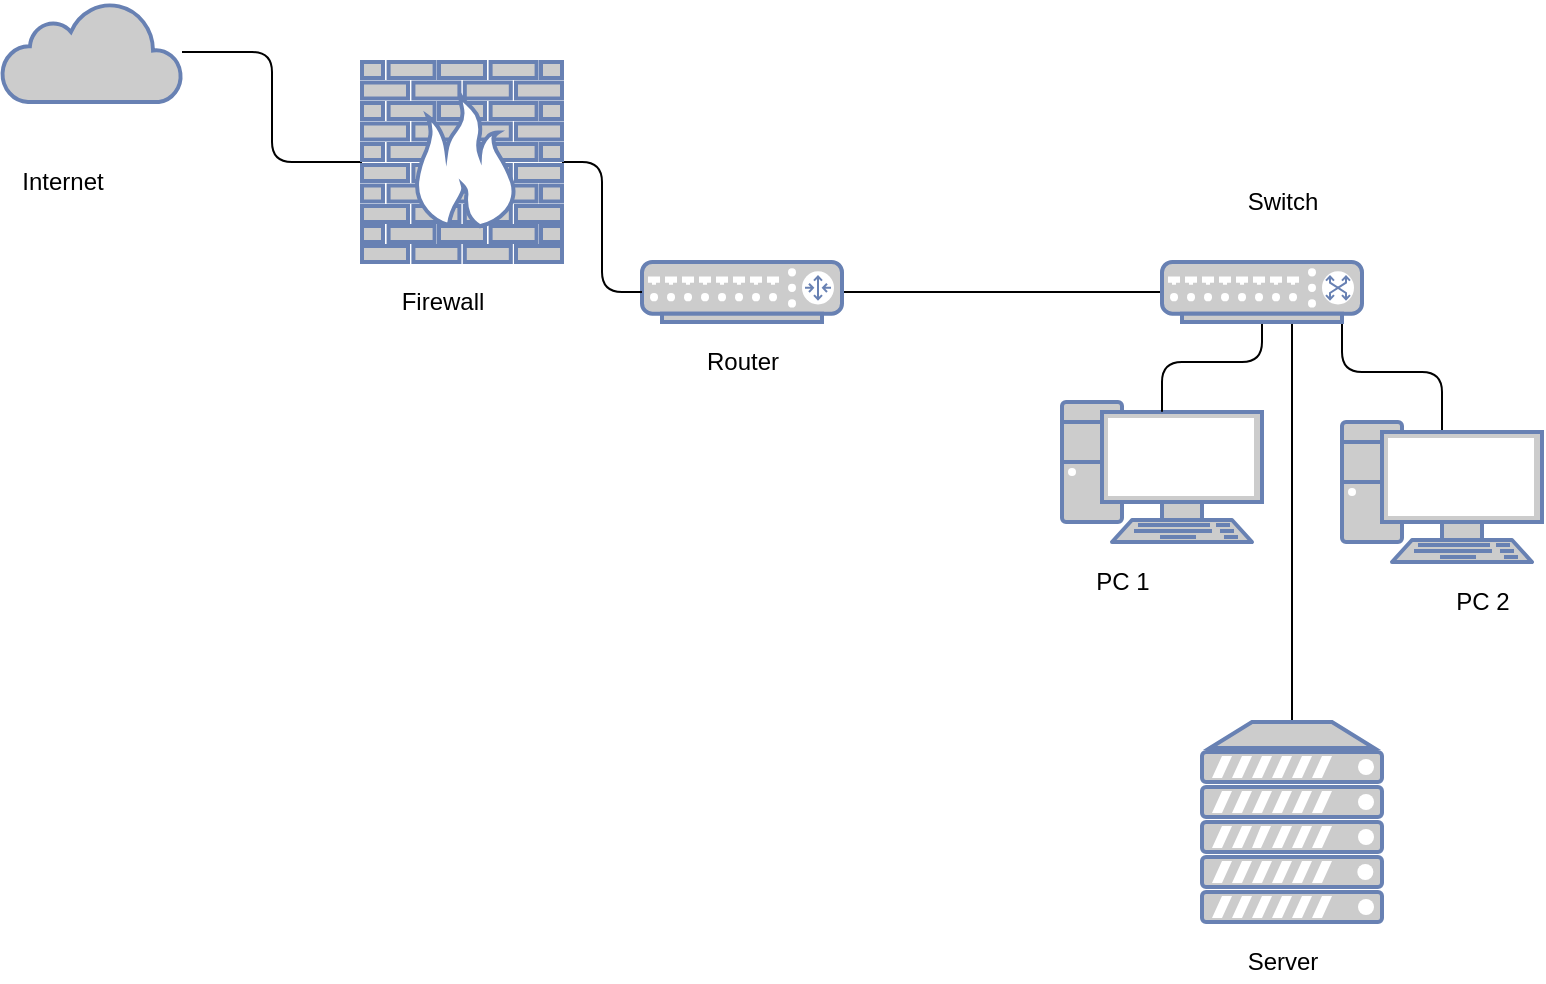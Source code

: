 <mxfile version="14.9.5" type="github">
  <diagram id="jUhk6dudq-LoQoSoC8Pb" name="Page-1">
    <mxGraphModel dx="955" dy="777" grid="1" gridSize="10" guides="1" tooltips="1" connect="1" arrows="1" fold="1" page="1" pageScale="1" pageWidth="850" pageHeight="1100" math="0" shadow="0">
      <root>
        <mxCell id="0" />
        <mxCell id="1" parent="0" />
        <mxCell id="peVSAdYnbz2KnUi6o690-1" value="" style="fontColor=#0066CC;verticalAlign=top;verticalLabelPosition=bottom;labelPosition=center;align=center;html=1;outlineConnect=0;fillColor=#CCCCCC;strokeColor=#6881B3;gradientColor=none;gradientDirection=north;strokeWidth=2;shape=mxgraph.networks.pc;" vertex="1" parent="1">
          <mxGeometry x="560" y="240" width="100" height="70" as="geometry" />
        </mxCell>
        <mxCell id="peVSAdYnbz2KnUi6o690-11" style="edgeStyle=orthogonalEdgeStyle;rounded=1;orthogonalLoop=1;jettySize=auto;html=1;exitX=0.5;exitY=0;exitDx=0;exitDy=0;exitPerimeter=0;endArrow=none;endFill=0;" edge="1" parent="1" source="peVSAdYnbz2KnUi6o690-2" target="peVSAdYnbz2KnUi6o690-6">
          <mxGeometry relative="1" as="geometry">
            <Array as="points">
              <mxPoint x="675" y="250" />
              <mxPoint x="675" y="250" />
            </Array>
          </mxGeometry>
        </mxCell>
        <mxCell id="peVSAdYnbz2KnUi6o690-2" value="" style="fontColor=#0066CC;verticalAlign=top;verticalLabelPosition=bottom;labelPosition=center;align=center;html=1;outlineConnect=0;fillColor=#CCCCCC;strokeColor=#6881B3;gradientColor=none;gradientDirection=north;strokeWidth=2;shape=mxgraph.networks.server;" vertex="1" parent="1">
          <mxGeometry x="630" y="400" width="90" height="100" as="geometry" />
        </mxCell>
        <mxCell id="peVSAdYnbz2KnUi6o690-12" style="edgeStyle=orthogonalEdgeStyle;rounded=1;orthogonalLoop=1;jettySize=auto;html=1;exitX=1;exitY=0.5;exitDx=0;exitDy=0;exitPerimeter=0;entryX=0;entryY=0.5;entryDx=0;entryDy=0;entryPerimeter=0;endArrow=none;endFill=0;" edge="1" parent="1" source="peVSAdYnbz2KnUi6o690-3" target="peVSAdYnbz2KnUi6o690-6">
          <mxGeometry relative="1" as="geometry" />
        </mxCell>
        <mxCell id="peVSAdYnbz2KnUi6o690-3" value="" style="fontColor=#0066CC;verticalAlign=top;verticalLabelPosition=bottom;labelPosition=center;align=center;html=1;outlineConnect=0;fillColor=#CCCCCC;strokeColor=#6881B3;gradientColor=none;gradientDirection=north;strokeWidth=2;shape=mxgraph.networks.router;" vertex="1" parent="1">
          <mxGeometry x="350" y="170" width="100" height="30" as="geometry" />
        </mxCell>
        <mxCell id="peVSAdYnbz2KnUi6o690-8" style="edgeStyle=orthogonalEdgeStyle;rounded=1;orthogonalLoop=1;jettySize=auto;html=1;exitX=0;exitY=0.5;exitDx=0;exitDy=0;exitPerimeter=0;endArrow=none;endFill=0;" edge="1" parent="1" source="peVSAdYnbz2KnUi6o690-4" target="peVSAdYnbz2KnUi6o690-5">
          <mxGeometry relative="1" as="geometry" />
        </mxCell>
        <mxCell id="peVSAdYnbz2KnUi6o690-13" style="edgeStyle=orthogonalEdgeStyle;rounded=1;orthogonalLoop=1;jettySize=auto;html=1;exitX=1;exitY=0.5;exitDx=0;exitDy=0;exitPerimeter=0;endArrow=none;endFill=0;" edge="1" parent="1" source="peVSAdYnbz2KnUi6o690-4" target="peVSAdYnbz2KnUi6o690-3">
          <mxGeometry relative="1" as="geometry" />
        </mxCell>
        <mxCell id="peVSAdYnbz2KnUi6o690-4" value="" style="fontColor=#0066CC;verticalAlign=top;verticalLabelPosition=bottom;labelPosition=center;align=center;html=1;outlineConnect=0;fillColor=#CCCCCC;strokeColor=#6881B3;gradientColor=none;gradientDirection=north;strokeWidth=2;shape=mxgraph.networks.firewall;" vertex="1" parent="1">
          <mxGeometry x="210" y="70" width="100" height="100" as="geometry" />
        </mxCell>
        <mxCell id="peVSAdYnbz2KnUi6o690-5" value="" style="html=1;outlineConnect=0;fillColor=#CCCCCC;strokeColor=#6881B3;gradientColor=none;gradientDirection=north;strokeWidth=2;shape=mxgraph.networks.cloud;fontColor=#ffffff;" vertex="1" parent="1">
          <mxGeometry x="30" y="40" width="90" height="50" as="geometry" />
        </mxCell>
        <mxCell id="peVSAdYnbz2KnUi6o690-9" style="edgeStyle=orthogonalEdgeStyle;rounded=1;orthogonalLoop=1;jettySize=auto;html=1;exitX=0.5;exitY=1;exitDx=0;exitDy=0;exitPerimeter=0;entryX=0.5;entryY=0.07;entryDx=0;entryDy=0;entryPerimeter=0;endArrow=none;endFill=0;" edge="1" parent="1" source="peVSAdYnbz2KnUi6o690-6" target="peVSAdYnbz2KnUi6o690-1">
          <mxGeometry relative="1" as="geometry" />
        </mxCell>
        <mxCell id="peVSAdYnbz2KnUi6o690-10" style="edgeStyle=orthogonalEdgeStyle;rounded=1;orthogonalLoop=1;jettySize=auto;html=1;exitX=0.9;exitY=1;exitDx=0;exitDy=0;exitPerimeter=0;entryX=0.5;entryY=0.07;entryDx=0;entryDy=0;entryPerimeter=0;endArrow=none;endFill=0;" edge="1" parent="1" source="peVSAdYnbz2KnUi6o690-6" target="peVSAdYnbz2KnUi6o690-7">
          <mxGeometry relative="1" as="geometry" />
        </mxCell>
        <mxCell id="peVSAdYnbz2KnUi6o690-6" value="" style="fontColor=#0066CC;verticalAlign=top;verticalLabelPosition=bottom;labelPosition=center;align=center;html=1;outlineConnect=0;fillColor=#CCCCCC;strokeColor=#6881B3;gradientColor=none;gradientDirection=north;strokeWidth=2;shape=mxgraph.networks.switch;" vertex="1" parent="1">
          <mxGeometry x="610" y="170" width="100" height="30" as="geometry" />
        </mxCell>
        <mxCell id="peVSAdYnbz2KnUi6o690-7" value="" style="fontColor=#0066CC;verticalAlign=top;verticalLabelPosition=bottom;labelPosition=center;align=center;html=1;outlineConnect=0;fillColor=#CCCCCC;strokeColor=#6881B3;gradientColor=none;gradientDirection=north;strokeWidth=2;shape=mxgraph.networks.pc;" vertex="1" parent="1">
          <mxGeometry x="700" y="250" width="100" height="70" as="geometry" />
        </mxCell>
        <mxCell id="peVSAdYnbz2KnUi6o690-14" value="Internet" style="text;html=1;resizable=0;autosize=1;align=center;verticalAlign=middle;points=[];fillColor=none;strokeColor=none;rounded=0;" vertex="1" parent="1">
          <mxGeometry x="30" y="120" width="60" height="20" as="geometry" />
        </mxCell>
        <mxCell id="peVSAdYnbz2KnUi6o690-15" value="Firewall" style="text;html=1;resizable=0;autosize=1;align=center;verticalAlign=middle;points=[];fillColor=none;strokeColor=none;rounded=0;" vertex="1" parent="1">
          <mxGeometry x="220" y="180" width="60" height="20" as="geometry" />
        </mxCell>
        <mxCell id="peVSAdYnbz2KnUi6o690-16" value="Router" style="text;html=1;resizable=0;autosize=1;align=center;verticalAlign=middle;points=[];fillColor=none;strokeColor=none;rounded=0;" vertex="1" parent="1">
          <mxGeometry x="375" y="210" width="50" height="20" as="geometry" />
        </mxCell>
        <mxCell id="peVSAdYnbz2KnUi6o690-17" value="Switch" style="text;html=1;resizable=0;autosize=1;align=center;verticalAlign=middle;points=[];fillColor=none;strokeColor=none;rounded=0;" vertex="1" parent="1">
          <mxGeometry x="645" y="130" width="50" height="20" as="geometry" />
        </mxCell>
        <mxCell id="peVSAdYnbz2KnUi6o690-18" value="PC 1" style="text;html=1;resizable=0;autosize=1;align=center;verticalAlign=middle;points=[];fillColor=none;strokeColor=none;rounded=0;" vertex="1" parent="1">
          <mxGeometry x="570" y="320" width="40" height="20" as="geometry" />
        </mxCell>
        <mxCell id="peVSAdYnbz2KnUi6o690-19" value="PC 2" style="text;html=1;resizable=0;autosize=1;align=center;verticalAlign=middle;points=[];fillColor=none;strokeColor=none;rounded=0;" vertex="1" parent="1">
          <mxGeometry x="750" y="330" width="40" height="20" as="geometry" />
        </mxCell>
        <mxCell id="peVSAdYnbz2KnUi6o690-20" value="Server" style="text;html=1;resizable=0;autosize=1;align=center;verticalAlign=middle;points=[];fillColor=none;strokeColor=none;rounded=0;" vertex="1" parent="1">
          <mxGeometry x="645" y="510" width="50" height="20" as="geometry" />
        </mxCell>
      </root>
    </mxGraphModel>
  </diagram>
</mxfile>

